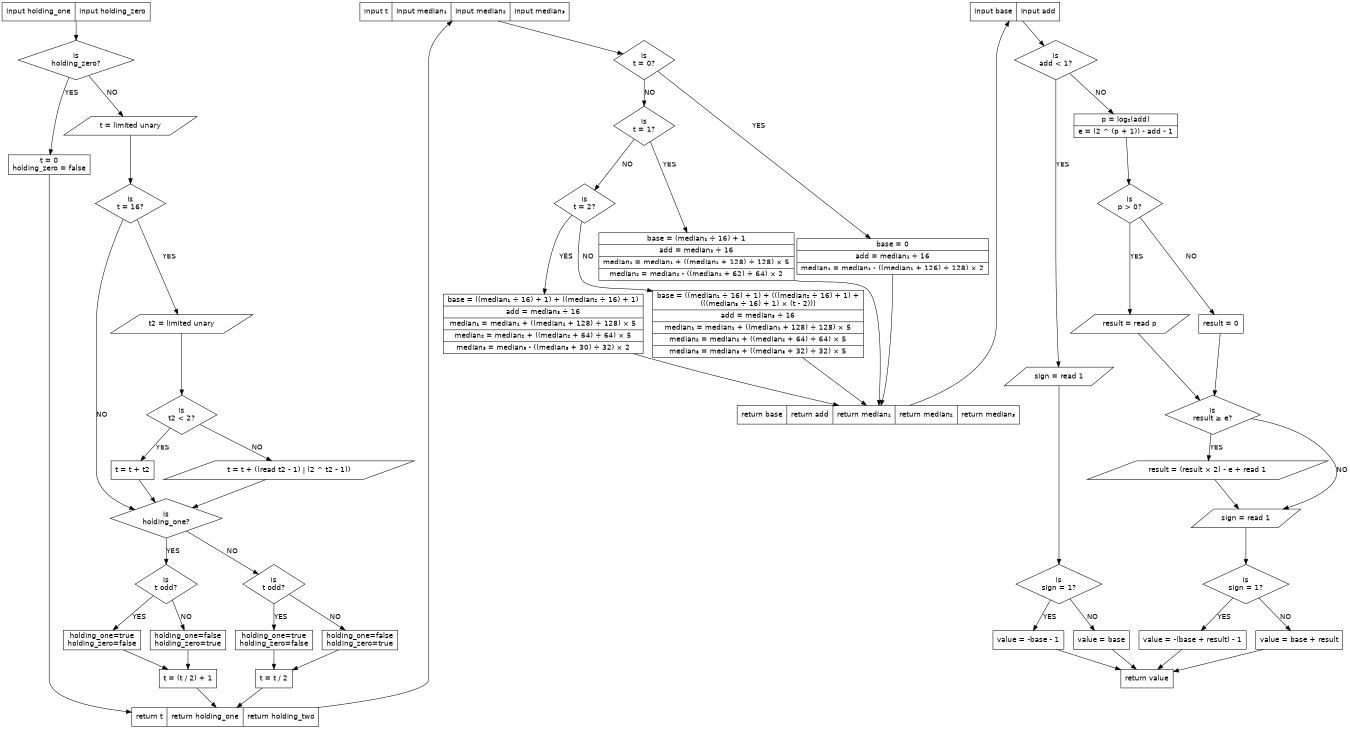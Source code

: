 digraph wavpack_residual {
  node [fontname="DejaVuSans"];
  edge [fontname="DejaVuSans"];
  size="9,6";
  margin=0;
  init1 [shape=record,label="input holding_one|input holding_zero"];

  init1 -> test_holding_zero;
  test_holding_zero -> yes_holding_zero [label="YES"];
  test_holding_zero -> read_t [label="NO"];
  read_t -> test_t_16;
  test_t_16 -> test_holding_one [label="NO"];

  test_holding_one -> y_h_o_test_t [label="YES"];
  test_holding_one -> n_h_o_test_t [label="NO"];

  y_h_o_test_t -> y_h_o_yes_t_odd_update_holding [label="YES"];
  y_h_o_test_t -> y_h_o_yes_t_even_update_holding [label="NO"];
  y_h_o_yes_t_odd_update_holding -> y_h_o_update_t;
  y_h_o_yes_t_even_update_holding -> y_h_o_update_t;

  n_h_o_test_t -> n_h_o_yes_t_odd_update_holding [label="YES"];
  n_h_o_test_t -> n_h_o_yes_t_even_update_holding [label="NO"];
  n_h_o_yes_t_odd_update_holding -> n_h_o_update_t;
  n_h_o_yes_t_even_update_holding -> n_h_o_update_t;

  test_t_16 -> read_t2 [label="YES"];
  read_t2 -> test_t2;
  test_t2 -> t_inc_t2 [label="YES"];
  test_t2 -> t_inc_read [label="NO"];
  t_inc_t2 -> test_holding_one;
  t_inc_read -> test_holding_one;


  test_holding_zero [shape=diamond,label="is\nholding_zero?"];
  yes_holding_zero [shape=box,label="t = 0\nholding_zero = false"];
  read_t [shape=parallelogram,label="t = limited unary"];
  test_t_16 [shape=diamond,label="is\nt = 16?"];

  read_t2 [shape=parallelogram,label="t2 = limited unary"];
  test_t2 [shape=diamond,label="is\nt2 < 2?"];
  t_inc_t2 [shape=box,label="t = t + t2"];
  t_inc_read [shape=parallelogram,label="t = t + ((read t2 - 1) | (2 ^ t2 - 1))"];

  test_holding_one [shape=diamond,label="is\nholding_one?"];

  y_h_o_test_t [shape=diamond,label="is\nt odd?"];
  y_h_o_yes_t_odd_update_holding [shape=box,label="holding_one=true\nholding_zero=false"];
  y_h_o_yes_t_even_update_holding [shape=box,label="holding_one=false\nholding_zero=true"];
  y_h_o_update_t [shape=box,label="t = (t / 2) + 1"];

  n_h_o_test_t [shape=diamond,label="is\nt odd?"];
  n_h_o_yes_t_odd_update_holding [shape=box,label="holding_one=true\nholding_zero=false"];
  n_h_o_yes_t_even_update_holding [shape=box,label="holding_one=false\nholding_zero=true"];
  n_h_o_update_t [shape=box,label="t = t / 2"];

  y_h_o_update_t -> done1;
  n_h_o_update_t -> done1;
  yes_holding_zero -> done1;

  done1 [shape=record,label="return t|return holding_one|return holding_two"];
  init2 [shape=record,label="input t|input median₁|input median₂|input median₃"];

  test_t_0 [shape=diamond,label="is\nt = 0?"];
  test_t_1 [shape=diamond,label="is\nt = 1?"];
  test_t_2 [shape=diamond,label="is\nt = 2?"];

  t_0 [shape=record,label="{base = 0|add = median₁ ÷ 16|median₁ = median₁ - ((median₁ + 126) ÷ 128) × 2}"];
  t_1 [shape=record,label="{base = (median₁ ÷ 16) + 1|add = median₂ ÷ 16|median₁ = median₁ + ((median₁ + 128) ÷ 128) × 5|median₂ = median₂ - ((median₂ + 62) ÷ 64) × 2}"];
  t_2 [shape=record,label="{base = ((median₁ ÷ 16) + 1) + ((median₂ ÷ 16) + 1)|add = median₃ ÷ 16|median₁ = median₁ + ((median₁ + 128) ÷ 128) × 5|median₂ = median₂ + ((median₂ + 64) ÷ 64) × 5|median₃ = median₃ - ((median₃ + 30) ÷ 32) × 2}"];

  t_default [shape=record,label="{base = ((median₁ ÷ 16) + 1) + (((median₂ ÷ 16) + 1) +\n(((median₃ ÷ 16) + 1) × (t - 2)))|add = median₃ ÷ 16|median₁ = median₁ + ((median₁ + 128) ÷ 128) × 5|median₂ = median₂ + ((median₂ + 64) ÷ 64) × 5|median₃ = median₃ + ((median₃ + 32) ÷ 32) × 5}"];

  init2 -> test_t_0;
  test_t_0 -> test_t_1 [label="NO"];
  test_t_1 -> test_t_2 [label="NO"];
  test_t_2 -> t_default [label="NO"];
  test_t_0 -> t_0 [label="YES"];
  test_t_1 -> t_1 [label="YES"];
  test_t_2 -> t_2 [label="YES"];

  t_0 -> done2;
  t_1 -> done2;
  t_2 -> done2;
  t_default -> done2;

  done2 [shape=record,label="return base|return add|return median₁|return median₂|return median₃"];
  init3 [shape=record,label="input base|input add"];
  done3 [shape=record,label="{return value}"];


  test_add [shape=diamond,label="is\nadd < 1?"];
  sign1 [shape=parallelogram,label="sign = read 1"];
  test_sign_1 [shape=diamond,label="is\nsign = 1?"];
  test_sign_1_yes [shape=box,label="value = -base - 1"];
  test_sign_1_no [shape=box,label="value = base"];

  calc_p_e [shape=record,label="{p = log₂(add)|e = (2 ^ (p + 1)) - add - 1}"];
  test_p [shape=diamond,label="is\np > 0?"];
  result1_read [shape=parallelogram,label="result = read p"];
  result1_assign [shape=box,label="result = 0"];

  test_result [shape=diamond,label="is\nresult ≥ e?"];
  test_result_yes [shape=parallelogram,label="result = (result × 2) - e + read 1"];
  sign2 [shape=parallelogram,label="sign = read 1"];
  test_sign_2 [shape=diamond,label="is\nsign = 1?"];
  test_sign_2_yes [shape=box,label="value = -(base + result) - 1"];
  test_sign_2_no [shape=box,label="value = base + result"];

  init3 -> test_add;
  test_add -> sign1 [label="YES"];
  sign1 -> test_sign_1;
  test_sign_1 -> test_sign_1_yes [label="YES"];
  test_sign_1 -> test_sign_1_no [label="NO"];
  test_sign_1_yes -> done3;
  test_sign_1_no -> done3;
  test_add -> calc_p_e [label="NO"];
  calc_p_e -> test_p;
  test_p -> result1_read [label="YES"];
  test_p -> result1_assign [label="NO"];
  result1_read -> test_result;
  result1_assign -> test_result;
  test_result -> test_result_yes [label="YES"];
  test_result -> sign2 [label="NO"];
  test_result_yes -> sign2;
  sign2 -> test_sign_2;
  test_sign_2 -> test_sign_2_yes [label="YES"];
  test_sign_2 -> test_sign_2_no [label="NO"];
  test_sign_2_yes -> done3;
  test_sign_2_no -> done3;

  done1->init2;
  done2->init3;

  {rank="same"; init1; init2; init3;}
}
